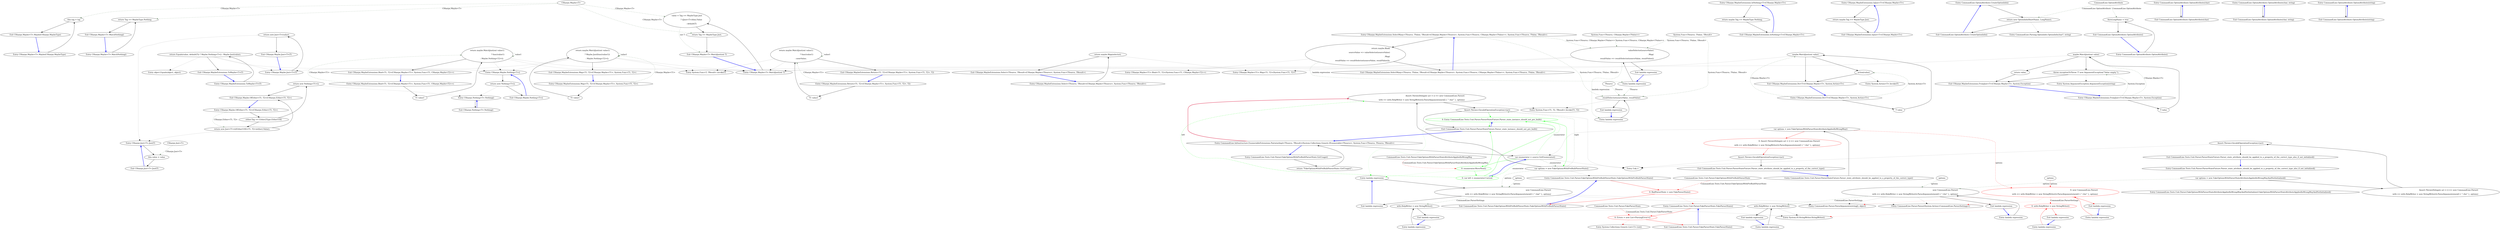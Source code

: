 digraph  {
n77 [label="CSharpx.Maybe<T>", span=""];
n78 [label="CSharpx.Just<T>", span=""];
n79 [label="System.Func<TSource, CSharpx.Maybe<TValue>>", span=""];
n80 [label="System.Func<TSource, TValue, TResult>", span=""];
n81 [label=TSource, span=""];
n0 [cluster="CSharpx.Maybe<T>.Maybe(CSharpx.MaybeType)", label="Entry CSharpx.Maybe<T>.Maybe(CSharpx.MaybeType)", span="19-19"];
n1 [cluster="CSharpx.Maybe<T>.Maybe(CSharpx.MaybeType)", label="this.tag = tag", span="21-21"];
n2 [cluster="CSharpx.Maybe<T>.Maybe(CSharpx.MaybeType)", label="Exit CSharpx.Maybe<T>.Maybe(CSharpx.MaybeType)", span="19-19"];
n3 [cluster="CSharpx.Maybe<T>.MatchNothing()", label="Entry CSharpx.Maybe<T>.MatchNothing()", span="29-29"];
n4 [cluster="CSharpx.Maybe<T>.MatchNothing()", label="return Tag == MaybeType.Nothing;", span="31-31"];
n5 [cluster="CSharpx.Maybe<T>.MatchNothing()", label="Exit CSharpx.Maybe<T>.MatchNothing()", span="29-29"];
n6 [cluster="CSharpx.Maybe<T>.MatchJust(out T)", label="Entry CSharpx.Maybe<T>.MatchJust(out T)", span="34-34"];
n7 [cluster="CSharpx.Maybe<T>.MatchJust(out T)", label="value = Tag == MaybeType.Just\r\n                ? ((Just<T>)this).Value\r\n                : default(T)", span="36-38"];
n8 [cluster="CSharpx.Maybe<T>.MatchJust(out T)", label="return Tag == MaybeType.Just;", span="39-39"];
n9 [cluster="CSharpx.Maybe<T>.MatchJust(out T)", label="Exit CSharpx.Maybe<T>.MatchJust(out T)", span="34-34"];
n10 [cluster="CSharpx.Nothing<T>.Nothing()", label="Entry CSharpx.Nothing<T>.Nothing()", span="48-48"];
n11 [cluster="CSharpx.Nothing<T>.Nothing()", label="Exit CSharpx.Nothing<T>.Nothing()", span="48-48"];
n12 [cluster="CSharpx.Just<T>.Just(T)", label="Entry CSharpx.Just<T>.Just(T)", span="58-58"];
n13 [cluster="CSharpx.Just<T>.Just(T)", label="this.value = value", span="61-61"];
n14 [cluster="CSharpx.Just<T>.Just(T)", label="Exit CSharpx.Just<T>.Just(T)", span="58-58"];
n15 [cluster="CSharpx.Maybe.Nothing<T>()", label="Entry CSharpx.Maybe.Nothing<T>()", span="75-75"];
n16 [cluster="CSharpx.Maybe.Nothing<T>()", label="return new Nothing<T>();", span="77-77"];
n17 [cluster="CSharpx.Maybe.Nothing<T>()", label="Exit CSharpx.Maybe.Nothing<T>()", span="75-75"];
n18 [cluster="CSharpx.Maybe.Just<T>(T)", label="Entry CSharpx.Maybe.Just<T>(T)", span="80-80"];
n19 [cluster="CSharpx.Maybe.Just<T>(T)", label="return new Just<T>(value);", span="82-82"];
n20 [cluster="CSharpx.Maybe.Just<T>(T)", label="Exit CSharpx.Maybe.Just<T>(T)", span="80-80"];
n21 [cluster="CSharpx.Maybe.OfEither<T1, T2>(CSharpx.Either<T1, T2>)", label="Entry CSharpx.Maybe.OfEither<T1, T2>(CSharpx.Either<T1, T2>)", span="89-89"];
n22 [cluster="CSharpx.Maybe.OfEither<T1, T2>(CSharpx.Either<T1, T2>)", label="either.Tag == Either2Type.Either1Of2", span="91-91"];
n23 [cluster="CSharpx.Maybe.OfEither<T1, T2>(CSharpx.Either<T1, T2>)", label="return new Just<T1>(((Either1Of2<T1, T2>)either).Value);", span="93-93"];
n24 [cluster="CSharpx.Maybe.OfEither<T1, T2>(CSharpx.Either<T1, T2>)", label="return new Nothing<T1>();", span="95-95"];
n25 [cluster="CSharpx.Maybe.OfEither<T1, T2>(CSharpx.Either<T1, T2>)", label="Exit CSharpx.Maybe.OfEither<T1, T2>(CSharpx.Either<T1, T2>)", span="89-89"];
n26 [cluster="CSharpx.MaybeExtensions.ToMaybe<T>(T)", label="Entry CSharpx.MaybeExtensions.ToMaybe<T>(T)", span="105-105"];
n27 [cluster="CSharpx.MaybeExtensions.ToMaybe<T>(T)", label="return Equals(value, default(T)) ? Maybe.Nothing<T>() : Maybe.Just(value);", span="107-107"];
n28 [cluster="CSharpx.MaybeExtensions.ToMaybe<T>(T)", label="Exit CSharpx.MaybeExtensions.ToMaybe<T>(T)", span="105-105"];
n29 [cluster="object.Equals(object, object)", label="Entry object.Equals(object, object)", span="0-0"];
n30 [cluster="CSharpx.MaybeExtensions.Bind<T1, T2>(CSharpx.Maybe<T1>, System.Func<T1, CSharpx.Maybe<T2>>)", label="Entry CSharpx.MaybeExtensions.Bind<T1, T2>(CSharpx.Maybe<T1>, System.Func<T1, CSharpx.Maybe<T2>>)", span="110-110"];
n31 [cluster="CSharpx.MaybeExtensions.Bind<T1, T2>(CSharpx.Maybe<T1>, System.Func<T1, CSharpx.Maybe<T2>>)", label="T1 value1", span="112-112"];
n32 [cluster="CSharpx.MaybeExtensions.Bind<T1, T2>(CSharpx.Maybe<T1>, System.Func<T1, CSharpx.Maybe<T2>>)", label="return maybe.MatchJust(out value1)\r\n                ? func(value1)\r\n                : Maybe.Nothing<T2>();", span="113-115"];
n33 [cluster="CSharpx.MaybeExtensions.Bind<T1, T2>(CSharpx.Maybe<T1>, System.Func<T1, CSharpx.Maybe<T2>>)", label="Exit CSharpx.MaybeExtensions.Bind<T1, T2>(CSharpx.Maybe<T1>, System.Func<T1, CSharpx.Maybe<T2>>)", span="110-110"];
n34 [cluster="System.Func<T, TResult>.Invoke(T)", label="Entry System.Func<T, TResult>.Invoke(T)", span="0-0"];
n35 [cluster="CSharpx.MaybeExtensions.Map<T1, T2>(CSharpx.Maybe<T1>, System.Func<T1, T2>)", label="Entry CSharpx.MaybeExtensions.Map<T1, T2>(CSharpx.Maybe<T1>, System.Func<T1, T2>)", span="118-118"];
n36 [cluster="CSharpx.MaybeExtensions.Map<T1, T2>(CSharpx.Maybe<T1>, System.Func<T1, T2>)", label="T1 value1", span="120-120"];
n37 [cluster="CSharpx.MaybeExtensions.Map<T1, T2>(CSharpx.Maybe<T1>, System.Func<T1, T2>)", label="return maybe.MatchJust(out value1)\r\n                ? Maybe.Just(func(value1))\r\n                : Maybe.Nothing<T2>();", span="121-123"];
n38 [cluster="CSharpx.MaybeExtensions.Map<T1, T2>(CSharpx.Maybe<T1>, System.Func<T1, T2>)", label="Exit CSharpx.MaybeExtensions.Map<T1, T2>(CSharpx.Maybe<T1>, System.Func<T1, T2>)", span="118-118"];
n39 [cluster="CSharpx.MaybeExtensions.Return<T1, T2>(CSharpx.Maybe<T1>, System.Func<T1, T2>, T2)", label="Entry CSharpx.MaybeExtensions.Return<T1, T2>(CSharpx.Maybe<T1>, System.Func<T1, T2>, T2)", span="126-126"];
n40 [cluster="CSharpx.MaybeExtensions.Return<T1, T2>(CSharpx.Maybe<T1>, System.Func<T1, T2>, T2)", label="T1 value1", span="128-128"];
n41 [cluster="CSharpx.MaybeExtensions.Return<T1, T2>(CSharpx.Maybe<T1>, System.Func<T1, T2>, T2)", label="return maybe.MatchJust(out value1)\r\n                ? func(value1)\r\n                : noneValue;", span="129-131"];
n42 [cluster="CSharpx.MaybeExtensions.Return<T1, T2>(CSharpx.Maybe<T1>, System.Func<T1, T2>, T2)", label="Exit CSharpx.MaybeExtensions.Return<T1, T2>(CSharpx.Maybe<T1>, System.Func<T1, T2>, T2)", span="126-126"];
n43 [cluster="CSharpx.MaybeExtensions.Do<T>(CSharpx.Maybe<T>, System.Action<T>)", label="Entry CSharpx.MaybeExtensions.Do<T>(CSharpx.Maybe<T>, System.Action<T>)", span="134-134"];
n44 [cluster="CSharpx.MaybeExtensions.Do<T>(CSharpx.Maybe<T>, System.Action<T>)", label="T value", span="136-136"];
n45 [cluster="CSharpx.MaybeExtensions.Do<T>(CSharpx.Maybe<T>, System.Action<T>)", label="maybe.MatchJust(out value)", span="137-137"];
n46 [cluster="CSharpx.MaybeExtensions.Do<T>(CSharpx.Maybe<T>, System.Action<T>)", label="action(value)", span="139-139"];
n47 [cluster="CSharpx.MaybeExtensions.Do<T>(CSharpx.Maybe<T>, System.Action<T>)", label="Exit CSharpx.MaybeExtensions.Do<T>(CSharpx.Maybe<T>, System.Action<T>)", span="134-134"];
n48 [cluster="System.Action<T>.Invoke(T)", label="Entry System.Action<T>.Invoke(T)", span="0-0"];
n49 [cluster="CSharpx.MaybeExtensions.Select<TSource, TResult>(CSharpx.Maybe<TSource>, System.Func<TSource, TResult>)", label="Entry CSharpx.MaybeExtensions.Select<TSource, TResult>(CSharpx.Maybe<TSource>, System.Func<TSource, TResult>)", span="143-143"];
n50 [cluster="CSharpx.MaybeExtensions.Select<TSource, TResult>(CSharpx.Maybe<TSource>, System.Func<TSource, TResult>)", label="return maybe.Map(selector);", span="146-146"];
n51 [cluster="CSharpx.MaybeExtensions.Select<TSource, TResult>(CSharpx.Maybe<TSource>, System.Func<TSource, TResult>)", label="Exit CSharpx.MaybeExtensions.Select<TSource, TResult>(CSharpx.Maybe<TSource>, System.Func<TSource, TResult>)", span="143-143"];
n52 [cluster="CSharpx.Maybe<T1>.Map<T1, T2>(System.Func<T1, T2>)", label="Entry CSharpx.Maybe<T1>.Map<T1, T2>(System.Func<T1, T2>)", span="118-118"];
n53 [cluster="CSharpx.MaybeExtensions.SelectMany<TSource, TValue, TResult>(CSharpx.Maybe<TSource>, System.Func<TSource, CSharpx.Maybe<TValue>>, System.Func<TSource, TValue, TResult>)", label="Entry CSharpx.MaybeExtensions.SelectMany<TSource, TValue, TResult>(CSharpx.Maybe<TSource>, System.Func<TSource, CSharpx.Maybe<TValue>>, System.Func<TSource, TValue, TResult>)", span="149-149"];
n54 [cluster="CSharpx.MaybeExtensions.SelectMany<TSource, TValue, TResult>(CSharpx.Maybe<TSource>, System.Func<TSource, CSharpx.Maybe<TValue>>, System.Func<TSource, TValue, TResult>)", label="return maybe.Bind(\r\n                sourceValue => valueSelector(sourceValue)\r\n                    .Map(\r\n                        resultValue => resultSelector(sourceValue, resultValue)));", span="154-157"];
n58 [cluster="lambda expression", label="valueSelector(sourceValue)\r\n                    .Map(\r\n                        resultValue => resultSelector(sourceValue, resultValue))", span="155-157"];
n61 [cluster="lambda expression", label="resultSelector(sourceValue, resultValue)", span="157-157"];
n55 [cluster="CSharpx.MaybeExtensions.SelectMany<TSource, TValue, TResult>(CSharpx.Maybe<TSource>, System.Func<TSource, CSharpx.Maybe<TValue>>, System.Func<TSource, TValue, TResult>)", label="Exit CSharpx.MaybeExtensions.SelectMany<TSource, TValue, TResult>(CSharpx.Maybe<TSource>, System.Func<TSource, CSharpx.Maybe<TValue>>, System.Func<TSource, TValue, TResult>)", span="149-149"];
n56 [cluster="CSharpx.Maybe<T1>.Bind<T1, T2>(System.Func<T1, CSharpx.Maybe<T2>>)", label="Entry CSharpx.Maybe<T1>.Bind<T1, T2>(System.Func<T1, CSharpx.Maybe<T2>>)", span="110-110"];
n57 [cluster="lambda expression", label="Entry lambda expression", span="155-157"];
n59 [cluster="lambda expression", label="Exit lambda expression", span="155-157"];
n60 [cluster="lambda expression", label="Entry lambda expression", span="157-157"];
n62 [cluster="lambda expression", label="Exit lambda expression", span="157-157"];
n63 [cluster="System.Func<T1, T2, TResult>.Invoke(T1, T2)", label="Entry System.Func<T1, T2, TResult>.Invoke(T1, T2)", span="0-0"];
n64 [cluster="CSharpx.MaybeExtensions.FromJust<T>(CSharpx.Maybe<T>, System.Exception)", label="Entry CSharpx.MaybeExtensions.FromJust<T>(CSharpx.Maybe<T>, System.Exception)", span="160-160"];
n65 [cluster="CSharpx.MaybeExtensions.FromJust<T>(CSharpx.Maybe<T>, System.Exception)", label="T value", span="162-162"];
n66 [cluster="CSharpx.MaybeExtensions.FromJust<T>(CSharpx.Maybe<T>, System.Exception)", label="maybe.MatchJust(out value)", span="163-163"];
n68 [cluster="CSharpx.MaybeExtensions.FromJust<T>(CSharpx.Maybe<T>, System.Exception)", label="throw exceptionToThrow ?? new ArgumentException(''Value empty.'');", span="167-167"];
n67 [cluster="CSharpx.MaybeExtensions.FromJust<T>(CSharpx.Maybe<T>, System.Exception)", label="return value;", span="165-165"];
n69 [cluster="CSharpx.MaybeExtensions.FromJust<T>(CSharpx.Maybe<T>, System.Exception)", label="Exit CSharpx.MaybeExtensions.FromJust<T>(CSharpx.Maybe<T>, System.Exception)", span="160-160"];
n70 [cluster="System.ArgumentException.ArgumentException(string)", label="Entry System.ArgumentException.ArgumentException(string)", span="0-0"];
n71 [cluster="CSharpx.MaybeExtensions.IsNothing<T>(CSharpx.Maybe<T>)", label="Entry CSharpx.MaybeExtensions.IsNothing<T>(CSharpx.Maybe<T>)", span="170-170"];
n72 [cluster="CSharpx.MaybeExtensions.IsNothing<T>(CSharpx.Maybe<T>)", label="return maybe.Tag == MaybeType.Nothing;", span="172-172"];
n73 [cluster="CSharpx.MaybeExtensions.IsNothing<T>(CSharpx.Maybe<T>)", label="Exit CSharpx.MaybeExtensions.IsNothing<T>(CSharpx.Maybe<T>)", span="170-170"];
n74 [cluster="CSharpx.MaybeExtensions.IsJust<T>(CSharpx.Maybe<T>)", label="Entry CSharpx.MaybeExtensions.IsJust<T>(CSharpx.Maybe<T>)", span="175-175"];
n75 [cluster="CSharpx.MaybeExtensions.IsJust<T>(CSharpx.Maybe<T>)", label="return maybe.Tag == MaybeType.Just;", span="177-177"];
n76 [cluster="CSharpx.MaybeExtensions.IsJust<T>(CSharpx.Maybe<T>)", label="Exit CSharpx.MaybeExtensions.IsJust<T>(CSharpx.Maybe<T>)", span="175-175"];
m0_9 [cluster="CommandLine.OptionAttribute.CreateOptionInfo()", file="HelpText.cs", label="Entry CommandLine.OptionAttribute.CreateOptionInfo()", span="77-77"];
m0_10 [cluster="CommandLine.OptionAttribute.CreateOptionInfo()", file="HelpText.cs", label="return new OptionInfo(ShortName, LongName);", span="79-79"];
m0_11 [cluster="CommandLine.OptionAttribute.CreateOptionInfo()", file="HelpText.cs", label="Exit CommandLine.OptionAttribute.CreateOptionInfo()", span="77-77"];
m0_12 [cluster="CommandLine.Parsing.OptionInfo.OptionInfo(char?, string)", file="HelpText.cs", label="Entry CommandLine.Parsing.OptionInfo.OptionInfo(char?, string)", span="78-78"];
m0_3 [cluster="CommandLine.OptionAttribute.OptionAttribute(char)", file="HelpText.cs", label="Entry CommandLine.OptionAttribute.OptionAttribute(char)", span="49-49"];
m0_4 [cluster="CommandLine.OptionAttribute.OptionAttribute(char)", file="HelpText.cs", label="Exit CommandLine.OptionAttribute.OptionAttribute(char)", span="49-49"];
m0_7 [cluster="CommandLine.OptionAttribute.OptionAttribute(char, string)", file="HelpText.cs", label="Entry CommandLine.OptionAttribute.OptionAttribute(char, string)", span="68-68"];
m0_8 [cluster="CommandLine.OptionAttribute.OptionAttribute(char, string)", file="HelpText.cs", label="Exit CommandLine.OptionAttribute.OptionAttribute(char, string)", span="68-68"];
m0_0 [cluster="CommandLine.OptionAttribute.OptionAttribute()", file="HelpText.cs", label="Entry CommandLine.OptionAttribute.OptionAttribute()", span="40-40"];
m0_1 [cluster="CommandLine.OptionAttribute.OptionAttribute()", file="HelpText.cs", label="AutoLongName = true", span="42-42"];
m0_2 [cluster="CommandLine.OptionAttribute.OptionAttribute()", file="HelpText.cs", label="Exit CommandLine.OptionAttribute.OptionAttribute()", span="40-40"];
m0_5 [cluster="CommandLine.OptionAttribute.OptionAttribute(string)", file="HelpText.cs", label="Entry CommandLine.OptionAttribute.OptionAttribute(string)", span="58-58"];
m0_6 [cluster="CommandLine.OptionAttribute.OptionAttribute(string)", file="HelpText.cs", label="Exit CommandLine.OptionAttribute.OptionAttribute(string)", span="58-58"];
m0_13 [file="HelpText.cs", label="CommandLine.OptionAttribute", span=""];
m1_4 [cluster="CommandLine.Tests.Unit.Parser.FakeOptionsWithPreBuiltParserState.FakeOptionsWithPreBuiltParserState()", file="UnParserExtensions.cs", label="Entry CommandLine.Tests.Unit.Parser.FakeOptionsWithPreBuiltParserState.FakeOptionsWithPreBuiltParserState()", span="21-21"];
m1_5 [cluster="CommandLine.Tests.Unit.Parser.FakeOptionsWithPreBuiltParserState.FakeOptionsWithPreBuiltParserState()", color=red, community=0, file="UnParserExtensions.cs", label="0: BadParserState = new FakeParserState()", span="23-23"];
m1_6 [cluster="CommandLine.Tests.Unit.Parser.FakeOptionsWithPreBuiltParserState.FakeOptionsWithPreBuiltParserState()", file="UnParserExtensions.cs", label="Exit CommandLine.Tests.Unit.Parser.FakeOptionsWithPreBuiltParserState.FakeOptionsWithPreBuiltParserState()", span="21-21"];
m1_0 [cluster="CommandLine.Tests.Unit.Parser.FakeParserState.FakeParserState()", file="UnParserExtensions.cs", label="Entry CommandLine.Tests.Unit.Parser.FakeParserState.FakeParserState()", span="11-11"];
m1_1 [cluster="CommandLine.Tests.Unit.Parser.FakeParserState.FakeParserState()", color=red, community=0, file="UnParserExtensions.cs", label="0: Errors = new List<ParsingError>()", span="13-13"];
m1_2 [cluster="CommandLine.Tests.Unit.Parser.FakeParserState.FakeParserState()", file="UnParserExtensions.cs", label="Exit CommandLine.Tests.Unit.Parser.FakeParserState.FakeParserState()", span="11-11"];
m1_44 [cluster="CommandLine.Tests.Unit.Parser.FakeOptionsWithParserStateAttributeAppliedInWrongWayAndNotInitialized.FakeOptionsWithParserStateAttributeAppliedInWrongWayAndNotInitialized()", file="UnParserExtensions.cs", label="Entry CommandLine.Tests.Unit.Parser.FakeOptionsWithParserStateAttributeAppliedInWrongWayAndNotInitialized.FakeOptionsWithParserStateAttributeAppliedInWrongWayAndNotInitialized()", span="52-52"];
m1_39 [cluster="CommandLine.Tests.Unit.Parser.ParserStateFixture.Parser_state_attribute_should_be_applied_to_a_property_of_the_correct_type_also_if_not_initialized()", file="UnParserExtensions.cs", label="Entry CommandLine.Tests.Unit.Parser.ParserStateFixture.Parser_state_attribute_should_be_applied_to_a_property_of_the_correct_type_also_if_not_initialized()", span="86-86"];
m1_40 [cluster="CommandLine.Tests.Unit.Parser.ParserStateFixture.Parser_state_attribute_should_be_applied_to_a_property_of_the_correct_type_also_if_not_initialized()", file="UnParserExtensions.cs", label="var options = new FakeOptionsWithParserStateAttributeAppliedInWrongWayAndNotInitialized()", span="88-88"];
m1_41 [cluster="CommandLine.Tests.Unit.Parser.ParserStateFixture.Parser_state_attribute_should_be_applied_to_a_property_of_the_correct_type_also_if_not_initialized()", file="UnParserExtensions.cs", label="Assert.ThrowsDelegate act = () => new CommandLine.Parser(\r\n                with => with.HelpWriter = new StringWriter()).ParseArguments(new[] { ''--foo'' }, options)", span="90-91"];
m1_42 [cluster="CommandLine.Tests.Unit.Parser.ParserStateFixture.Parser_state_attribute_should_be_applied_to_a_property_of_the_correct_type_also_if_not_initialized()", file="UnParserExtensions.cs", label="Assert.Throws<InvalidOperationException>(act)", span="93-93"];
m1_43 [cluster="CommandLine.Tests.Unit.Parser.ParserStateFixture.Parser_state_attribute_should_be_applied_to_a_property_of_the_correct_type_also_if_not_initialized()", file="UnParserExtensions.cs", label="Exit CommandLine.Tests.Unit.Parser.ParserStateFixture.Parser_state_attribute_should_be_applied_to_a_property_of_the_correct_type_also_if_not_initialized()", span="86-86"];
m1_27 [cluster="System.IO.StringWriter.StringWriter()", file="UnParserExtensions.cs", label="Entry System.IO.StringWriter.StringWriter()", span="0-0"];
m1_28 [cluster="CommandLine.Tests.Unit.Parser.ParserStateFixture.Parser_state_attribute_should_be_applied_to_a_property_of_the_correct_type()", file="UnParserExtensions.cs", label="Entry CommandLine.Tests.Unit.Parser.ParserStateFixture.Parser_state_attribute_should_be_applied_to_a_property_of_the_correct_type()", span="75-75"];
m1_29 [cluster="CommandLine.Tests.Unit.Parser.ParserStateFixture.Parser_state_attribute_should_be_applied_to_a_property_of_the_correct_type()", file="UnParserExtensions.cs", label="var options = new FakeOptionsWithParserStateAttributeAppliedInWrongWay()", span="77-77"];
m1_30 [cluster="CommandLine.Tests.Unit.Parser.ParserStateFixture.Parser_state_attribute_should_be_applied_to_a_property_of_the_correct_type()", color=red, community=0, file="UnParserExtensions.cs", label="0: Assert.ThrowsDelegate act = () => new CommandLine.Parser(\r\n                with => with.HelpWriter = new StringWriter()).ParseArguments(new[] { ''--foo'' }, options)", span="79-80"];
m1_31 [cluster="CommandLine.Tests.Unit.Parser.ParserStateFixture.Parser_state_attribute_should_be_applied_to_a_property_of_the_correct_type()", file="UnParserExtensions.cs", label="Assert.Throws<InvalidOperationException>(act)", span="82-82"];
m1_32 [cluster="CommandLine.Tests.Unit.Parser.ParserStateFixture.Parser_state_attribute_should_be_applied_to_a_property_of_the_correct_type()", file="UnParserExtensions.cs", label="Exit CommandLine.Tests.Unit.Parser.ParserStateFixture.Parser_state_attribute_should_be_applied_to_a_property_of_the_correct_type()", span="75-75"];
m1_22 [cluster="CommandLine.Parser.Parser(System.Action<CommandLine.ParserSettings>)", file="UnParserExtensions.cs", label="Entry CommandLine.Parser.Parser(System.Action<CommandLine.ParserSettings>)", span="85-85"];
m1_23 [cluster="CommandLine.Parser.ParseArguments(string[], object)", file="UnParserExtensions.cs", label="Entry CommandLine.Parser.ParseArguments(string[], object)", span="140-140"];
m1_10 [cluster="CommandLine.Infrastructure.EnumerableExtensions.PairwiseImpl<TSource, TResult>(System.Collections.Generic.IEnumerable<TSource>, System.Func<TSource, TSource, TResult>)", file="UnParserExtensions.cs", label="var enumerator = source.GetEnumerator()", span="20-20"];
m1_11 [cluster="CommandLine.Infrastructure.EnumerableExtensions.PairwiseImpl<TSource, TResult>(System.Collections.Generic.IEnumerable<TSource>, System.Func<TSource, TSource, TResult>)", color=green, community=0, file="UnParserExtensions.cs", label="0: enumerator.MoveNext()", span="22-22"];
m1_12 [cluster="CommandLine.Infrastructure.EnumerableExtensions.PairwiseImpl<TSource, TResult>(System.Collections.Generic.IEnumerable<TSource>, System.Func<TSource, TSource, TResult>)", color=green, community=0, file="UnParserExtensions.cs", label="0: var left = enumerator.Current", span="24-24"];
m1_19 [cluster="lambda expression", file="UnParserExtensions.cs", label="Entry lambda expression", span="68-69"];
m1_48 [cluster="lambda expression", file="UnParserExtensions.cs", label="Entry lambda expression", span="91-91"];
m1_20 [cluster="lambda expression", file="UnParserExtensions.cs", label="new CommandLine.Parser(\r\n                with => with.HelpWriter = new StringWriter()).ParseArguments(new[] { ''--bar'' }, options)", span="68-69"];
m1_21 [cluster="lambda expression", file="UnParserExtensions.cs", label="Exit lambda expression", span="68-69"];
m1_25 [cluster="lambda expression", file="UnParserExtensions.cs", label="with.HelpWriter = new StringWriter()", span="69-69"];
m1_24 [cluster="lambda expression", file="UnParserExtensions.cs", label="Entry lambda expression", span="69-69"];
m1_26 [cluster="lambda expression", file="UnParserExtensions.cs", label="Exit lambda expression", span="69-69"];
m1_34 [cluster="lambda expression", color=red, community=0, file="UnParserExtensions.cs", label="0: new CommandLine.Parser(\r\n                with => with.HelpWriter = new StringWriter()).ParseArguments(new[] { ''--foo'' }, options)", span="79-80"];
m1_33 [cluster="lambda expression", file="UnParserExtensions.cs", label="Entry lambda expression", span="79-80"];
m1_35 [cluster="lambda expression", file="UnParserExtensions.cs", label="Exit lambda expression", span="79-80"];
m1_37 [cluster="lambda expression", color=red, community=0, file="UnParserExtensions.cs", label="0: with.HelpWriter = new StringWriter()", span="80-80"];
m1_36 [cluster="lambda expression", file="UnParserExtensions.cs", label="Entry lambda expression", span="80-80"];
m1_38 [cluster="lambda expression", file="UnParserExtensions.cs", label="Exit lambda expression", span="80-80"];
m1_46 [cluster="lambda expression", file="UnParserExtensions.cs", label="new CommandLine.Parser(\r\n                with => with.HelpWriter = new StringWriter()).ParseArguments(new[] { ''--foo'' }, options)", span="90-91"];
m1_45 [cluster="lambda expression", file="UnParserExtensions.cs", label="Entry lambda expression", span="90-91"];
m1_47 [cluster="lambda expression", file="UnParserExtensions.cs", label="Exit lambda expression", span="90-91"];
m1_49 [cluster="lambda expression", file="UnParserExtensions.cs", label="with.HelpWriter = new StringWriter()", span="91-91"];
m1_50 [cluster="lambda expression", file="UnParserExtensions.cs", label="Exit lambda expression", span="91-91"];
m1_18 [cluster="Unk.>", file="UnParserExtensions.cs", label="Entry Unk.>", span=""];
m1_7 [cluster="CommandLine.Tests.Unit.Parser.FakeOptionsWithPreBuiltParserState.GetUsage()", file="UnParserExtensions.cs", label="Entry CommandLine.Tests.Unit.Parser.FakeOptionsWithPreBuiltParserState.GetUsage()", span="26-26"];
m1_8 [cluster="CommandLine.Tests.Unit.Parser.FakeOptionsWithPreBuiltParserState.GetUsage()", file="UnParserExtensions.cs", label="return ''FakeOptionsWithPreBuiltParserState::GetUsage()'';", span="28-28"];
m1_9 [cluster="CommandLine.Infrastructure.EnumerableExtensions.PairwiseImpl<TSource, TResult>(System.Collections.Generic.IEnumerable<TSource>, System.Func<TSource, TSource, TResult>)", file="UnParserExtensions.cs", label="Entry CommandLine.Infrastructure.EnumerableExtensions.PairwiseImpl<TSource, TResult>(System.Collections.Generic.IEnumerable<TSource>, System.Func<TSource, TSource, TResult>)", span="18-18"];
m1_13 [cluster="CommandLine.Tests.Unit.Parser.ParserStateFixture.Parser_state_instance_should_not_pre_built()", color=green, community=0, file="UnParserExtensions.cs", label="0: Entry CommandLine.Tests.Unit.Parser.ParserStateFixture.Parser_state_instance_should_not_pre_built()", span="64-64"];
m1_15 [cluster="CommandLine.Tests.Unit.Parser.ParserStateFixture.Parser_state_instance_should_not_pre_built()", file="UnParserExtensions.cs", label="Assert.ThrowsDelegate act = () => new CommandLine.Parser(\r\n                with => with.HelpWriter = new StringWriter()).ParseArguments(new[] { ''--bar'' }, options)", span="68-69"];
m1_16 [cluster="CommandLine.Tests.Unit.Parser.ParserStateFixture.Parser_state_instance_should_not_pre_built()", file="UnParserExtensions.cs", label="Assert.Throws<InvalidOperationException>(act)", span="71-71"];
m1_14 [cluster="CommandLine.Tests.Unit.Parser.ParserStateFixture.Parser_state_instance_should_not_pre_built()", file="UnParserExtensions.cs", label="var options = new FakeOptionsWithPreBuiltParserState()", span="66-66"];
m1_17 [cluster="CommandLine.Tests.Unit.Parser.ParserStateFixture.Parser_state_instance_should_not_pre_built()", file="UnParserExtensions.cs", label="Exit CommandLine.Tests.Unit.Parser.ParserStateFixture.Parser_state_instance_should_not_pre_built()", span="64-64"];
m1_3 [cluster="System.Collections.Generic.List<T>.List()", file="UnParserExtensions.cs", label="Entry System.Collections.Generic.List<T>.List()", span="0-0"];
m1_51 [file="UnParserExtensions.cs", label="CommandLine.Tests.Unit.Parser.FakeParserState", span=""];
m1_52 [file="UnParserExtensions.cs", label="CommandLine.Tests.Unit.Parser.FakeOptionsWithPreBuiltParserState", span=""];
m1_53 [file="UnParserExtensions.cs", label="CommandLine.Tests.Unit.Parser.FakeOptionsWithParserStateAttributeAppliedInWrongWay", span=""];
m1_54 [file="UnParserExtensions.cs", label=options, span=""];
m1_55 [file="UnParserExtensions.cs", label=options, span=""];
m1_56 [file="UnParserExtensions.cs", label=options, span=""];
n77 -> n1  [color=darkseagreen4, key=1, label="CSharpx.Maybe<T>", style=dashed];
n77 -> n4  [color=darkseagreen4, key=1, label="CSharpx.Maybe<T>", style=dashed];
n77 -> n7  [color=darkseagreen4, key=1, label="CSharpx.Maybe<T>", style=dashed];
n77 -> n8  [color=darkseagreen4, key=1, label="CSharpx.Maybe<T>", style=dashed];
n78 -> n13  [color=darkseagreen4, key=1, label="CSharpx.Just<T>", style=dashed];
n79 -> n58  [color=darkseagreen4, key=1, label="System.Func<TSource, CSharpx.Maybe<TValue>>", style=dashed];
n80 -> n58  [color=darkseagreen4, key=1, label="System.Func<TSource, TValue, TResult>", style=dashed];
n80 -> n61  [color=darkseagreen4, key=1, label="System.Func<TSource, TValue, TResult>", style=dashed];
n81 -> n61  [color=darkseagreen4, key=1, label=TSource, style=dashed];
n0 -> n1  [key=0, style=solid];
n1 -> n2  [key=0, style=solid];
n2 -> n0  [color=blue, key=0, style=bold];
n3 -> n4  [key=0, style=solid];
n4 -> n5  [key=0, style=solid];
n5 -> n3  [color=blue, key=0, style=bold];
n6 -> n7  [key=0, style=solid];
n7 -> n8  [key=0, style=solid];
n7 -> n9  [color=darkseagreen4, key=1, label="out T", style=dashed];
n8 -> n9  [key=0, style=solid];
n9 -> n6  [color=blue, key=0, style=bold];
n10 -> n11  [key=0, style=solid];
n11 -> n10  [color=blue, key=0, style=bold];
n12 -> n13  [key=0, style=solid];
n13 -> n14  [key=0, style=solid];
n14 -> n12  [color=blue, key=0, style=bold];
n15 -> n16  [key=0, style=solid];
n16 -> n17  [key=0, style=solid];
n16 -> n10  [key=2, style=dotted];
n17 -> n15  [color=blue, key=0, style=bold];
n18 -> n19  [key=0, style=solid];
n19 -> n20  [key=0, style=solid];
n19 -> n12  [key=2, style=dotted];
n20 -> n18  [color=blue, key=0, style=bold];
n21 -> n22  [key=0, style=solid];
n21 -> n23  [color=darkseagreen4, key=1, label="CSharpx.Either<T1, T2>", style=dashed];
n22 -> n23  [key=0, style=solid];
n22 -> n24  [key=0, style=solid];
n23 -> n25  [key=0, style=solid];
n23 -> n12  [key=2, style=dotted];
n24 -> n25  [key=0, style=solid];
n24 -> n10  [key=2, style=dotted];
n25 -> n21  [color=blue, key=0, style=bold];
n26 -> n27  [key=0, style=solid];
n27 -> n28  [key=0, style=solid];
n27 -> n29  [key=2, style=dotted];
n27 -> n15  [key=2, style=dotted];
n27 -> n18  [key=2, style=dotted];
n28 -> n26  [color=blue, key=0, style=bold];
n30 -> n31  [key=0, style=solid];
n30 -> n32  [color=darkseagreen4, key=1, label="CSharpx.Maybe<T1>", style=dashed];
n31 -> n32  [key=0, style=solid];
n32 -> n33  [key=0, style=solid];
n32 -> n6  [key=2, style=dotted];
n32 -> n34  [key=2, style=dotted];
n32 -> n15  [key=2, style=dotted];
n32 -> n32  [color=darkseagreen4, key=1, label=value1, style=dashed];
n33 -> n30  [color=blue, key=0, style=bold];
n35 -> n36  [key=0, style=solid];
n35 -> n37  [color=darkseagreen4, key=1, label="CSharpx.Maybe<T1>", style=dashed];
n36 -> n37  [key=0, style=solid];
n37 -> n38  [key=0, style=solid];
n37 -> n6  [key=2, style=dotted];
n37 -> n34  [key=2, style=dotted];
n37 -> n18  [key=2, style=dotted];
n37 -> n15  [key=2, style=dotted];
n37 -> n37  [color=darkseagreen4, key=1, label=value1, style=dashed];
n38 -> n35  [color=blue, key=0, style=bold];
n39 -> n40  [key=0, style=solid];
n39 -> n41  [color=darkseagreen4, key=1, label="CSharpx.Maybe<T1>", style=dashed];
n40 -> n41  [key=0, style=solid];
n41 -> n42  [key=0, style=solid];
n41 -> n6  [key=2, style=dotted];
n41 -> n34  [key=2, style=dotted];
n41 -> n41  [color=darkseagreen4, key=1, label=value1, style=dashed];
n42 -> n39  [color=blue, key=0, style=bold];
n43 -> n44  [key=0, style=solid];
n43 -> n45  [color=darkseagreen4, key=1, label="CSharpx.Maybe<T>", style=dashed];
n43 -> n46  [color=darkseagreen4, key=1, label="System.Action<T>", style=dashed];
n44 -> n45  [key=0, style=solid];
n45 -> n46  [key=0, style=solid];
n45 -> n47  [key=0, style=solid];
n45 -> n6  [key=2, style=dotted];
n46 -> n47  [key=0, style=solid];
n46 -> n48  [key=2, style=dotted];
n47 -> n43  [color=blue, key=0, style=bold];
n49 -> n50  [key=0, style=solid];
n50 -> n51  [key=0, style=solid];
n50 -> n52  [key=2, style=dotted];
n51 -> n49  [color=blue, key=0, style=bold];
n53 -> n54  [key=0, style=solid];
n53 -> n58  [color=darkseagreen4, key=1, label="System.Func<TSource, CSharpx.Maybe<TValue>>", style=dashed];
n53 -> n61  [color=darkseagreen4, key=1, label="System.Func<TSource, TValue, TResult>", style=dashed];
n54 -> n55  [key=0, style=solid];
n54 -> n56  [key=2, style=dotted];
n54 -> n57  [color=darkseagreen4, key=1, label="lambda expression", style=dashed];
n58 -> n59  [key=0, style=solid];
n58 -> n34  [key=2, style=dotted];
n58 -> n52  [key=2, style=dotted];
n58 -> n60  [color=darkseagreen4, key=1, label="lambda expression", style=dashed];
n61 -> n62  [key=0, style=solid];
n61 -> n63  [key=2, style=dotted];
n55 -> n53  [color=blue, key=0, style=bold];
n57 -> n58  [key=0, style=solid];
n57 -> n61  [color=darkseagreen4, key=1, label=TSource, style=dashed];
n59 -> n57  [color=blue, key=0, style=bold];
n60 -> n61  [key=0, style=solid];
n62 -> n60  [color=blue, key=0, style=bold];
n64 -> n65  [key=0, style=solid];
n64 -> n66  [color=darkseagreen4, key=1, label="CSharpx.Maybe<T>", style=dashed];
n64 -> n68  [color=darkseagreen4, key=1, label="System.Exception", style=dashed];
n65 -> n66  [key=0, style=solid];
n66 -> n67  [key=0, style=solid];
n66 -> n68  [key=0, style=solid];
n66 -> n6  [key=2, style=dotted];
n68 -> n69  [key=0, style=solid];
n68 -> n70  [key=2, style=dotted];
n67 -> n69  [key=0, style=solid];
n69 -> n64  [color=blue, key=0, style=bold];
n71 -> n72  [key=0, style=solid];
n72 -> n73  [key=0, style=solid];
n73 -> n71  [color=blue, key=0, style=bold];
n74 -> n75  [key=0, style=solid];
n75 -> n76  [key=0, style=solid];
n76 -> n74  [color=blue, key=0, style=bold];
m0_9 -> m0_10  [key=0, style=solid];
m0_10 -> m0_11  [key=0, style=solid];
m0_10 -> m0_12  [key=2, style=dotted];
m0_11 -> m0_9  [color=blue, key=0, style=bold];
m0_3 -> m0_4  [key=0, style=solid];
m0_4 -> m0_3  [color=blue, key=0, style=bold];
m0_7 -> m0_8  [key=0, style=solid];
m0_8 -> m0_7  [color=blue, key=0, style=bold];
m0_0 -> m0_1  [key=0, style=solid];
m0_1 -> m0_2  [key=0, style=solid];
m0_2 -> m0_0  [color=blue, key=0, style=bold];
m0_5 -> m0_6  [key=0, style=solid];
m0_6 -> m0_5  [color=blue, key=0, style=bold];
m0_13 -> m0_1  [color=darkseagreen4, key=1, label="CommandLine.OptionAttribute", style=dashed];
m0_13 -> m0_10  [color=darkseagreen4, key=1, label="CommandLine.OptionAttribute", style=dashed];
m1_4 -> m1_5  [color=red, key=0, style=solid];
m1_5 -> m1_6  [color=red, key=0, style=solid];
m1_5 -> m1_0  [color=red, key=2, style=dotted];
m1_6 -> m1_4  [color=blue, key=0, style=bold];
m1_0 -> m1_1  [color=red, key=0, style=solid];
m1_1 -> m1_2  [color=red, key=0, style=solid];
m1_1 -> m1_3  [color=red, key=2, style=dotted];
m1_2 -> m1_0  [color=blue, key=0, style=bold];
m1_39 -> m1_40  [key=0, style=solid];
m1_40 -> m1_41  [key=0, style=solid];
m1_40 -> m1_44  [key=2, style=dotted];
m1_40 -> m1_46  [color=darkseagreen4, key=1, label=options, style=dashed];
m1_41 -> m1_42  [key=0, style=solid];
m1_42 -> m1_43  [key=0, style=solid];
m1_42 -> m1_18  [key=2, style=dotted];
m1_43 -> m1_39  [color=blue, key=0, style=bold];
m1_28 -> m1_29  [key=0, style=solid];
m1_29 -> m1_30  [color=red, key=0, style=solid];
m1_29 -> m1_10  [key=2, style=dotted];
m1_29 -> m1_34  [color=red, key=1, label=options, style=dashed];
m1_30 -> m1_31  [color=red, key=0, style=solid];
m1_31 -> m1_32  [key=0, style=solid];
m1_31 -> m1_18  [key=2, style=dotted];
m1_32 -> m1_28  [color=blue, key=0, style=bold];
m1_10 -> m1_11  [color=green, key=0, style=solid];
m1_10 -> m1_12  [color=green, key=1, label=enumerator, style=dashed];
m1_10 -> m1_13  [color=green, key=1, label=enumerator, style=dashed];
m1_10 -> m1_18  [key=2, style=dotted];
m1_10 -> m1_14  [color=darkseagreen4, key=1, label=enumerator, style=dashed];
m1_11 -> m1_12  [color=green, key=0, style=solid];
m1_11 -> m1_17  [color=green, key=0, style=solid];
m1_11 -> m1_19  [color=green, key=2, style=dotted];
m1_12 -> m1_10  [color=blue, key=0, style=bold];
m1_12 -> m1_13  [color=green, key=0, style=solid];
m1_12 -> m1_15  [color=green, key=1, label=left, style=dashed];
m1_19 -> m1_20  [key=0, style=solid];
m1_48 -> m1_49  [key=0, style=solid];
m1_20 -> m1_21  [key=0, style=solid];
m1_20 -> m1_22  [key=2, style=dotted];
m1_20 -> m1_23  [key=2, style=dotted];
m1_20 -> m1_25  [color=darkseagreen4, key=1, label="CommandLine.ParserSettings", style=dashed];
m1_21 -> m1_19  [color=blue, key=0, style=bold];
m1_25 -> m1_26  [key=0, style=solid];
m1_25 -> m1_27  [key=2, style=dotted];
m1_24 -> m1_25  [key=0, style=solid];
m1_26 -> m1_24  [color=blue, key=0, style=bold];
m1_34 -> m1_35  [color=red, key=0, style=solid];
m1_34 -> m1_22  [color=red, key=2, style=dotted];
m1_34 -> m1_23  [color=red, key=2, style=dotted];
m1_34 -> m1_37  [color=red, key=1, label="CommandLine.ParserSettings", style=dashed];
m1_33 -> m1_34  [color=red, key=0, style=solid];
m1_35 -> m1_33  [color=blue, key=0, style=bold];
m1_37 -> m1_38  [color=red, key=0, style=solid];
m1_37 -> m1_27  [color=red, key=2, style=dotted];
m1_36 -> m1_37  [color=red, key=0, style=solid];
m1_38 -> m1_36  [color=blue, key=0, style=bold];
m1_46 -> m1_47  [key=0, style=solid];
m1_46 -> m1_22  [key=2, style=dotted];
m1_46 -> m1_23  [key=2, style=dotted];
m1_46 -> m1_49  [color=darkseagreen4, key=1, label="CommandLine.ParserSettings", style=dashed];
m1_45 -> m1_46  [key=0, style=solid];
m1_47 -> m1_45  [color=blue, key=0, style=bold];
m1_49 -> m1_50  [key=0, style=solid];
m1_49 -> m1_27  [key=2, style=dotted];
m1_50 -> m1_48  [color=blue, key=0, style=bold];
m1_7 -> m1_8  [key=0, style=solid];
m1_8 -> m1_9  [key=0, style=solid];
m1_9 -> m1_7  [color=blue, key=0, style=bold];
m1_9 -> m1_10  [key=0, style=solid];
m1_9 -> m1_15  [color=crimson, key=0, style=bold];
m1_13 -> m1_14  [color=green, key=0, style=solid];
m1_13 -> m1_17  [color=green, key=0, style=solid];
m1_13 -> m1_19  [color=green, key=2, style=dotted];
m1_15 -> m1_16  [key=0, style=solid];
m1_15 -> n63  [key=2, style=dotted];
m1_16 -> m1_13  [color=green, key=0, style=solid];
m1_16 -> m1_17  [key=0, style=solid];
m1_16 -> m1_18  [key=2, style=dotted];
m1_14 -> m1_15  [key=0, style=solid];
m1_14 -> m1_16  [color=darkseagreen4, key=1, label=right, style=dashed];
m1_14 -> m1_4  [key=2, style=dotted];
m1_14 -> m1_20  [color=darkseagreen4, key=1, label=options, style=dashed];
m1_17 -> m1_9  [color=blue, key=0, style=bold];
m1_17 -> m1_13  [color=blue, key=0, style=bold];
m1_51 -> m1_1  [color=red, key=1, label="CommandLine.Tests.Unit.Parser.FakeParserState", style=dashed];
m1_52 -> m1_5  [color=red, key=1, label="CommandLine.Tests.Unit.Parser.FakeOptionsWithPreBuiltParserState", style=dashed];
m1_53 -> m1_11  [color=red, key=1, label="CommandLine.Tests.Unit.Parser.FakeOptionsWithParserStateAttributeAppliedInWrongWay", style=dashed];
m1_54 -> m1_20  [color=darkseagreen4, key=1, label=options, style=dashed];
m1_55 -> m1_34  [color=red, key=1, label=options, style=dashed];
m1_56 -> m1_46  [color=darkseagreen4, key=1, label=options, style=dashed];
}
